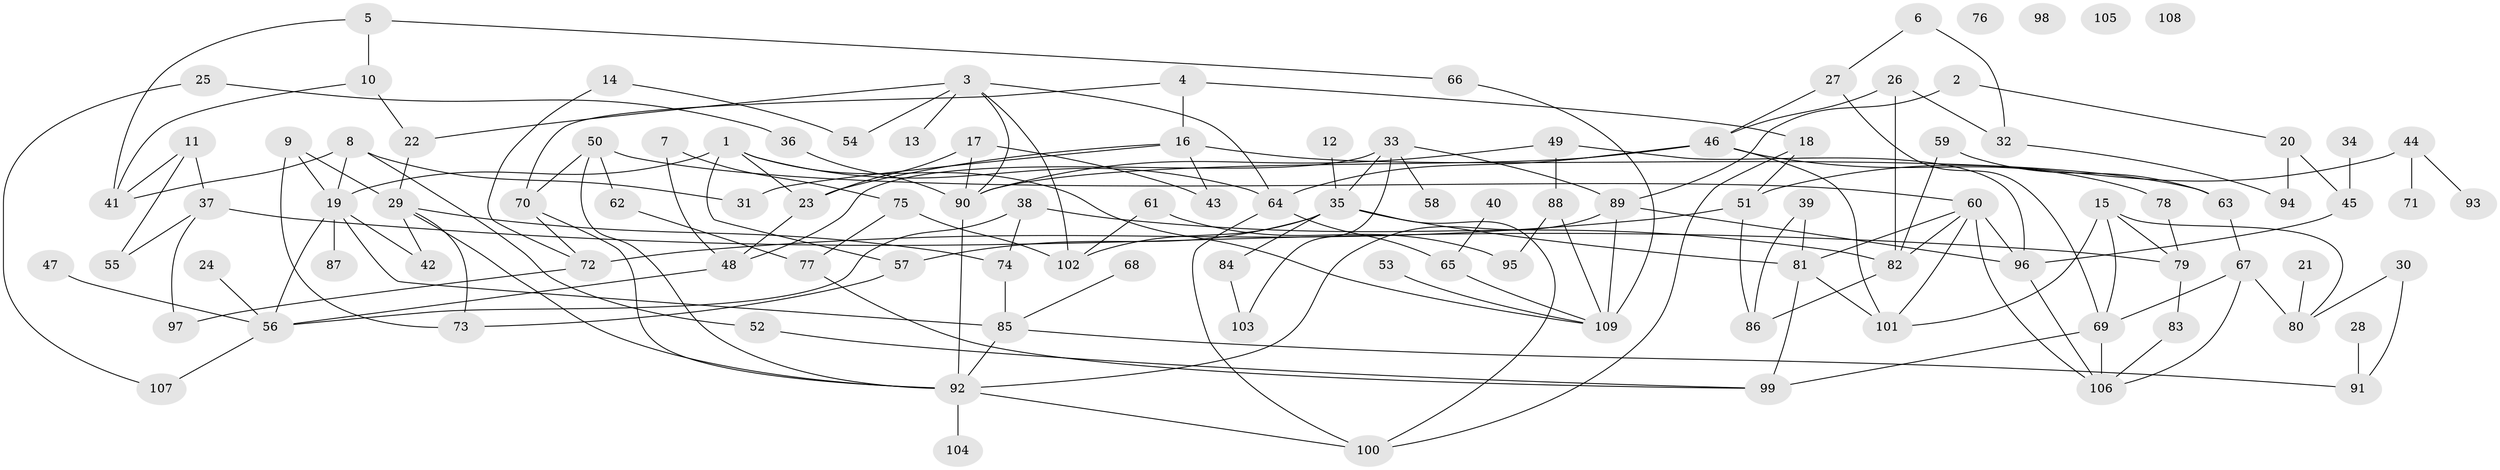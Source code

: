 // Generated by graph-tools (version 1.1) at 2025/00/03/09/25 03:00:43]
// undirected, 109 vertices, 166 edges
graph export_dot {
graph [start="1"]
  node [color=gray90,style=filled];
  1;
  2;
  3;
  4;
  5;
  6;
  7;
  8;
  9;
  10;
  11;
  12;
  13;
  14;
  15;
  16;
  17;
  18;
  19;
  20;
  21;
  22;
  23;
  24;
  25;
  26;
  27;
  28;
  29;
  30;
  31;
  32;
  33;
  34;
  35;
  36;
  37;
  38;
  39;
  40;
  41;
  42;
  43;
  44;
  45;
  46;
  47;
  48;
  49;
  50;
  51;
  52;
  53;
  54;
  55;
  56;
  57;
  58;
  59;
  60;
  61;
  62;
  63;
  64;
  65;
  66;
  67;
  68;
  69;
  70;
  71;
  72;
  73;
  74;
  75;
  76;
  77;
  78;
  79;
  80;
  81;
  82;
  83;
  84;
  85;
  86;
  87;
  88;
  89;
  90;
  91;
  92;
  93;
  94;
  95;
  96;
  97;
  98;
  99;
  100;
  101;
  102;
  103;
  104;
  105;
  106;
  107;
  108;
  109;
  1 -- 19;
  1 -- 23;
  1 -- 57;
  1 -- 64;
  1 -- 109;
  2 -- 20;
  2 -- 89;
  3 -- 13;
  3 -- 22;
  3 -- 54;
  3 -- 64;
  3 -- 90;
  3 -- 102;
  4 -- 16;
  4 -- 18;
  4 -- 70;
  5 -- 10;
  5 -- 41;
  5 -- 66;
  6 -- 27;
  6 -- 32;
  7 -- 48;
  7 -- 75;
  8 -- 19;
  8 -- 31;
  8 -- 41;
  8 -- 52;
  9 -- 19;
  9 -- 29;
  9 -- 73;
  10 -- 22;
  10 -- 41;
  11 -- 37;
  11 -- 41;
  11 -- 55;
  12 -- 35;
  14 -- 54;
  14 -- 72;
  15 -- 69;
  15 -- 79;
  15 -- 80;
  15 -- 101;
  16 -- 23;
  16 -- 31;
  16 -- 43;
  16 -- 63;
  17 -- 23;
  17 -- 43;
  17 -- 90;
  18 -- 51;
  18 -- 100;
  19 -- 42;
  19 -- 56;
  19 -- 85;
  19 -- 87;
  20 -- 45;
  20 -- 94;
  21 -- 80;
  22 -- 29;
  23 -- 48;
  24 -- 56;
  25 -- 36;
  25 -- 107;
  26 -- 32;
  26 -- 46;
  26 -- 82;
  27 -- 46;
  27 -- 69;
  28 -- 91;
  29 -- 42;
  29 -- 73;
  29 -- 74;
  29 -- 92;
  30 -- 80;
  30 -- 91;
  32 -- 94;
  33 -- 35;
  33 -- 48;
  33 -- 58;
  33 -- 89;
  33 -- 103;
  34 -- 45;
  35 -- 57;
  35 -- 81;
  35 -- 84;
  35 -- 100;
  35 -- 102;
  36 -- 90;
  37 -- 55;
  37 -- 79;
  37 -- 97;
  38 -- 56;
  38 -- 74;
  38 -- 82;
  39 -- 81;
  39 -- 86;
  40 -- 65;
  44 -- 51;
  44 -- 71;
  44 -- 93;
  45 -- 96;
  46 -- 64;
  46 -- 78;
  46 -- 90;
  46 -- 101;
  47 -- 56;
  48 -- 56;
  49 -- 88;
  49 -- 90;
  49 -- 96;
  50 -- 60;
  50 -- 62;
  50 -- 70;
  50 -- 92;
  51 -- 72;
  51 -- 86;
  52 -- 99;
  53 -- 109;
  56 -- 107;
  57 -- 73;
  59 -- 63;
  59 -- 82;
  60 -- 81;
  60 -- 82;
  60 -- 96;
  60 -- 101;
  60 -- 106;
  61 -- 95;
  61 -- 102;
  62 -- 77;
  63 -- 67;
  64 -- 65;
  64 -- 100;
  65 -- 109;
  66 -- 109;
  67 -- 69;
  67 -- 80;
  67 -- 106;
  68 -- 85;
  69 -- 99;
  69 -- 106;
  70 -- 72;
  70 -- 92;
  72 -- 97;
  74 -- 85;
  75 -- 77;
  75 -- 102;
  77 -- 99;
  78 -- 79;
  79 -- 83;
  81 -- 99;
  81 -- 101;
  82 -- 86;
  83 -- 106;
  84 -- 103;
  85 -- 91;
  85 -- 92;
  88 -- 95;
  88 -- 109;
  89 -- 92;
  89 -- 96;
  89 -- 109;
  90 -- 92;
  92 -- 100;
  92 -- 104;
  96 -- 106;
}
